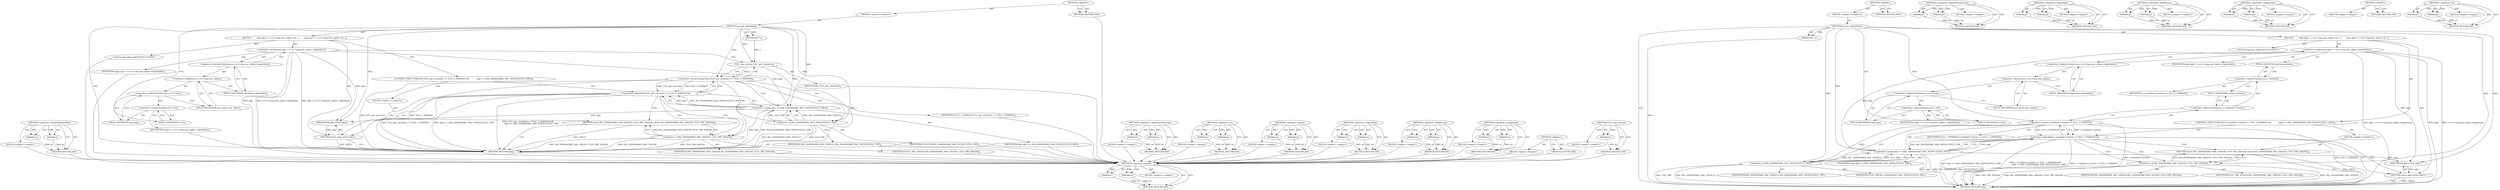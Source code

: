 digraph "&lt;operator&gt;.or" {
vulnerable_80 [label=<(METHOD,&lt;operator&gt;.greaterEqualsThan)>];
vulnerable_81 [label=<(PARAM,p1)>];
vulnerable_82 [label=<(PARAM,p2)>];
vulnerable_83 [label=<(BLOCK,&lt;empty&gt;,&lt;empty&gt;)>];
vulnerable_84 [label=<(METHOD_RETURN,ANY)>];
vulnerable_6 [label=<(METHOD,&lt;global&gt;)<SUB>1</SUB>>];
vulnerable_7 [label=<(BLOCK,&lt;empty&gt;,&lt;empty&gt;)<SUB>1</SUB>>];
vulnerable_8 [label=<(METHOD,ssl_get_algorithm2)<SUB>1</SUB>>];
vulnerable_9 [label=<(PARAM,SSL *s)<SUB>1</SUB>>];
vulnerable_10 [label=<(BLOCK,{
        long alg2 = s-&gt;s3-&gt;tmp.new_cipher-&gt;al...,{
        long alg2 = s-&gt;s3-&gt;tmp.new_cipher-&gt;al...)<SUB>2</SUB>>];
vulnerable_11 [label="<(LOCAL,long alg2: long)<SUB>3</SUB>>"];
vulnerable_12 [label=<(&lt;operator&gt;.assignment,alg2 = s-&gt;s3-&gt;tmp.new_cipher-&gt;algorithm2)<SUB>3</SUB>>];
vulnerable_13 [label=<(IDENTIFIER,alg2,alg2 = s-&gt;s3-&gt;tmp.new_cipher-&gt;algorithm2)<SUB>3</SUB>>];
vulnerable_14 [label=<(&lt;operator&gt;.indirectFieldAccess,s-&gt;s3-&gt;tmp.new_cipher-&gt;algorithm2)<SUB>3</SUB>>];
vulnerable_15 [label=<(&lt;operator&gt;.fieldAccess,s-&gt;s3-&gt;tmp.new_cipher)<SUB>3</SUB>>];
vulnerable_16 [label=<(&lt;operator&gt;.indirectFieldAccess,s-&gt;s3-&gt;tmp)<SUB>3</SUB>>];
vulnerable_17 [label=<(&lt;operator&gt;.indirectFieldAccess,s-&gt;s3)<SUB>3</SUB>>];
vulnerable_18 [label=<(IDENTIFIER,s,alg2 = s-&gt;s3-&gt;tmp.new_cipher-&gt;algorithm2)<SUB>3</SUB>>];
vulnerable_19 [label=<(FIELD_IDENTIFIER,s3,s3)<SUB>3</SUB>>];
vulnerable_20 [label=<(FIELD_IDENTIFIER,tmp,tmp)<SUB>3</SUB>>];
vulnerable_21 [label=<(FIELD_IDENTIFIER,new_cipher,new_cipher)<SUB>3</SUB>>];
vulnerable_22 [label=<(FIELD_IDENTIFIER,algorithm2,algorithm2)<SUB>3</SUB>>];
vulnerable_23 [label=<(CONTROL_STRUCTURE,IF,if (TLS1_get_version(s) &gt;= TLS1_2_VERSION &amp;&amp;
            alg2 == (SSL_HANDSHAKE_MAC_DEFAULT|TLS1_PRF)))<SUB>4</SUB>>];
vulnerable_24 [label=<(&lt;operator&gt;.logicalAnd,TLS1_get_version(s) &gt;= TLS1_2_VERSION &amp;&amp;
      ...)<SUB>4</SUB>>];
vulnerable_25 [label=<(&lt;operator&gt;.greaterEqualsThan,TLS1_get_version(s) &gt;= TLS1_2_VERSION)<SUB>4</SUB>>];
vulnerable_26 [label=<(TLS1_get_version,TLS1_get_version(s))<SUB>4</SUB>>];
vulnerable_27 [label=<(IDENTIFIER,s,TLS1_get_version(s))<SUB>4</SUB>>];
vulnerable_28 [label=<(IDENTIFIER,TLS1_2_VERSION,TLS1_get_version(s) &gt;= TLS1_2_VERSION)<SUB>4</SUB>>];
vulnerable_29 [label=<(&lt;operator&gt;.equals,alg2 == (SSL_HANDSHAKE_MAC_DEFAULT|TLS1_PRF))<SUB>5</SUB>>];
vulnerable_30 [label=<(IDENTIFIER,alg2,alg2 == (SSL_HANDSHAKE_MAC_DEFAULT|TLS1_PRF))<SUB>5</SUB>>];
vulnerable_31 [label=<(&lt;operator&gt;.or,SSL_HANDSHAKE_MAC_DEFAULT|TLS1_PRF)<SUB>5</SUB>>];
vulnerable_32 [label=<(IDENTIFIER,SSL_HANDSHAKE_MAC_DEFAULT,SSL_HANDSHAKE_MAC_DEFAULT|TLS1_PRF)<SUB>5</SUB>>];
vulnerable_33 [label=<(IDENTIFIER,TLS1_PRF,SSL_HANDSHAKE_MAC_DEFAULT|TLS1_PRF)<SUB>5</SUB>>];
vulnerable_34 [label=<(BLOCK,&lt;empty&gt;,&lt;empty&gt;)<SUB>6</SUB>>];
vulnerable_35 [label=<(RETURN,return SSL_HANDSHAKE_MAC_SHA256 | TLS1_PRF_SHA256;,return SSL_HANDSHAKE_MAC_SHA256 | TLS1_PRF_SHA256;)<SUB>6</SUB>>];
vulnerable_36 [label=<(&lt;operator&gt;.or,SSL_HANDSHAKE_MAC_SHA256 | TLS1_PRF_SHA256)<SUB>6</SUB>>];
vulnerable_37 [label=<(IDENTIFIER,SSL_HANDSHAKE_MAC_SHA256,SSL_HANDSHAKE_MAC_SHA256 | TLS1_PRF_SHA256)<SUB>6</SUB>>];
vulnerable_38 [label=<(IDENTIFIER,TLS1_PRF_SHA256,SSL_HANDSHAKE_MAC_SHA256 | TLS1_PRF_SHA256)<SUB>6</SUB>>];
vulnerable_39 [label=<(RETURN,return alg2;,return alg2;)<SUB>7</SUB>>];
vulnerable_40 [label=<(IDENTIFIER,alg2,return alg2;)<SUB>7</SUB>>];
vulnerable_41 [label=<(METHOD_RETURN,long)<SUB>1</SUB>>];
vulnerable_43 [label=<(METHOD_RETURN,ANY)<SUB>1</SUB>>];
vulnerable_65 [label=<(METHOD,&lt;operator&gt;.indirectFieldAccess)>];
vulnerable_66 [label=<(PARAM,p1)>];
vulnerable_67 [label=<(PARAM,p2)>];
vulnerable_68 [label=<(BLOCK,&lt;empty&gt;,&lt;empty&gt;)>];
vulnerable_69 [label=<(METHOD_RETURN,ANY)>];
vulnerable_94 [label=<(METHOD,&lt;operator&gt;.or)>];
vulnerable_95 [label=<(PARAM,p1)>];
vulnerable_96 [label=<(PARAM,p2)>];
vulnerable_97 [label=<(BLOCK,&lt;empty&gt;,&lt;empty&gt;)>];
vulnerable_98 [label=<(METHOD_RETURN,ANY)>];
vulnerable_89 [label=<(METHOD,&lt;operator&gt;.equals)>];
vulnerable_90 [label=<(PARAM,p1)>];
vulnerable_91 [label=<(PARAM,p2)>];
vulnerable_92 [label=<(BLOCK,&lt;empty&gt;,&lt;empty&gt;)>];
vulnerable_93 [label=<(METHOD_RETURN,ANY)>];
vulnerable_75 [label=<(METHOD,&lt;operator&gt;.logicalAnd)>];
vulnerable_76 [label=<(PARAM,p1)>];
vulnerable_77 [label=<(PARAM,p2)>];
vulnerable_78 [label=<(BLOCK,&lt;empty&gt;,&lt;empty&gt;)>];
vulnerable_79 [label=<(METHOD_RETURN,ANY)>];
vulnerable_70 [label=<(METHOD,&lt;operator&gt;.fieldAccess)>];
vulnerable_71 [label=<(PARAM,p1)>];
vulnerable_72 [label=<(PARAM,p2)>];
vulnerable_73 [label=<(BLOCK,&lt;empty&gt;,&lt;empty&gt;)>];
vulnerable_74 [label=<(METHOD_RETURN,ANY)>];
vulnerable_60 [label=<(METHOD,&lt;operator&gt;.assignment)>];
vulnerable_61 [label=<(PARAM,p1)>];
vulnerable_62 [label=<(PARAM,p2)>];
vulnerable_63 [label=<(BLOCK,&lt;empty&gt;,&lt;empty&gt;)>];
vulnerable_64 [label=<(METHOD_RETURN,ANY)>];
vulnerable_54 [label=<(METHOD,&lt;global&gt;)<SUB>1</SUB>>];
vulnerable_55 [label=<(BLOCK,&lt;empty&gt;,&lt;empty&gt;)>];
vulnerable_56 [label=<(METHOD_RETURN,ANY)>];
vulnerable_85 [label=<(METHOD,TLS1_get_version)>];
vulnerable_86 [label=<(PARAM,p1)>];
vulnerable_87 [label=<(BLOCK,&lt;empty&gt;,&lt;empty&gt;)>];
vulnerable_88 [label=<(METHOD_RETURN,ANY)>];
fixed_83 [label=<(METHOD,&lt;operator&gt;.equals)>];
fixed_84 [label=<(PARAM,p1)>];
fixed_85 [label=<(PARAM,p2)>];
fixed_86 [label=<(BLOCK,&lt;empty&gt;,&lt;empty&gt;)>];
fixed_87 [label=<(METHOD_RETURN,ANY)>];
fixed_6 [label=<(METHOD,&lt;global&gt;)<SUB>1</SUB>>];
fixed_7 [label=<(BLOCK,&lt;empty&gt;,&lt;empty&gt;)<SUB>1</SUB>>];
fixed_8 [label=<(METHOD,ssl_get_algorithm2)<SUB>1</SUB>>];
fixed_9 [label=<(PARAM,SSL *s)<SUB>1</SUB>>];
fixed_10 [label=<(BLOCK,{
        long alg2 = s-&gt;s3-&gt;tmp.new_cipher-&gt;al...,{
        long alg2 = s-&gt;s3-&gt;tmp.new_cipher-&gt;al...)<SUB>2</SUB>>];
fixed_11 [label="<(LOCAL,long alg2: long)<SUB>3</SUB>>"];
fixed_12 [label=<(&lt;operator&gt;.assignment,alg2 = s-&gt;s3-&gt;tmp.new_cipher-&gt;algorithm2)<SUB>3</SUB>>];
fixed_13 [label=<(IDENTIFIER,alg2,alg2 = s-&gt;s3-&gt;tmp.new_cipher-&gt;algorithm2)<SUB>3</SUB>>];
fixed_14 [label=<(&lt;operator&gt;.indirectFieldAccess,s-&gt;s3-&gt;tmp.new_cipher-&gt;algorithm2)<SUB>3</SUB>>];
fixed_15 [label=<(&lt;operator&gt;.fieldAccess,s-&gt;s3-&gt;tmp.new_cipher)<SUB>3</SUB>>];
fixed_16 [label=<(&lt;operator&gt;.indirectFieldAccess,s-&gt;s3-&gt;tmp)<SUB>3</SUB>>];
fixed_17 [label=<(&lt;operator&gt;.indirectFieldAccess,s-&gt;s3)<SUB>3</SUB>>];
fixed_18 [label=<(IDENTIFIER,s,alg2 = s-&gt;s3-&gt;tmp.new_cipher-&gt;algorithm2)<SUB>3</SUB>>];
fixed_19 [label=<(FIELD_IDENTIFIER,s3,s3)<SUB>3</SUB>>];
fixed_20 [label=<(FIELD_IDENTIFIER,tmp,tmp)<SUB>3</SUB>>];
fixed_21 [label=<(FIELD_IDENTIFIER,new_cipher,new_cipher)<SUB>3</SUB>>];
fixed_22 [label=<(FIELD_IDENTIFIER,algorithm2,algorithm2)<SUB>3</SUB>>];
fixed_23 [label=<(CONTROL_STRUCTURE,IF,if (s-&gt;method-&gt;version == TLS1_2_VERSION &amp;&amp;
            alg2 == (SSL_HANDSHAKE_MAC_DEFAULT|TLS1_PRF)))<SUB>4</SUB>>];
fixed_24 [label=<(&lt;operator&gt;.logicalAnd,s-&gt;method-&gt;version == TLS1_2_VERSION &amp;&amp;
       ...)<SUB>4</SUB>>];
fixed_25 [label=<(&lt;operator&gt;.equals,s-&gt;method-&gt;version == TLS1_2_VERSION)<SUB>4</SUB>>];
fixed_26 [label=<(&lt;operator&gt;.indirectFieldAccess,s-&gt;method-&gt;version)<SUB>4</SUB>>];
fixed_27 [label=<(&lt;operator&gt;.indirectFieldAccess,s-&gt;method)<SUB>4</SUB>>];
fixed_28 [label=<(IDENTIFIER,s,s-&gt;method-&gt;version == TLS1_2_VERSION)<SUB>4</SUB>>];
fixed_29 [label=<(FIELD_IDENTIFIER,method,method)<SUB>4</SUB>>];
fixed_30 [label=<(FIELD_IDENTIFIER,version,version)<SUB>4</SUB>>];
fixed_31 [label=<(IDENTIFIER,TLS1_2_VERSION,s-&gt;method-&gt;version == TLS1_2_VERSION)<SUB>4</SUB>>];
fixed_32 [label=<(&lt;operator&gt;.equals,alg2 == (SSL_HANDSHAKE_MAC_DEFAULT|TLS1_PRF))<SUB>5</SUB>>];
fixed_33 [label=<(IDENTIFIER,alg2,alg2 == (SSL_HANDSHAKE_MAC_DEFAULT|TLS1_PRF))<SUB>5</SUB>>];
fixed_34 [label=<(&lt;operator&gt;.or,SSL_HANDSHAKE_MAC_DEFAULT|TLS1_PRF)<SUB>5</SUB>>];
fixed_35 [label=<(IDENTIFIER,SSL_HANDSHAKE_MAC_DEFAULT,SSL_HANDSHAKE_MAC_DEFAULT|TLS1_PRF)<SUB>5</SUB>>];
fixed_36 [label=<(IDENTIFIER,TLS1_PRF,SSL_HANDSHAKE_MAC_DEFAULT|TLS1_PRF)<SUB>5</SUB>>];
fixed_37 [label=<(BLOCK,&lt;empty&gt;,&lt;empty&gt;)<SUB>6</SUB>>];
fixed_38 [label=<(RETURN,return SSL_HANDSHAKE_MAC_SHA256 | TLS1_PRF_SHA256;,return SSL_HANDSHAKE_MAC_SHA256 | TLS1_PRF_SHA256;)<SUB>6</SUB>>];
fixed_39 [label=<(&lt;operator&gt;.or,SSL_HANDSHAKE_MAC_SHA256 | TLS1_PRF_SHA256)<SUB>6</SUB>>];
fixed_40 [label=<(IDENTIFIER,SSL_HANDSHAKE_MAC_SHA256,SSL_HANDSHAKE_MAC_SHA256 | TLS1_PRF_SHA256)<SUB>6</SUB>>];
fixed_41 [label=<(IDENTIFIER,TLS1_PRF_SHA256,SSL_HANDSHAKE_MAC_SHA256 | TLS1_PRF_SHA256)<SUB>6</SUB>>];
fixed_42 [label=<(RETURN,return alg2;,return alg2;)<SUB>7</SUB>>];
fixed_43 [label=<(IDENTIFIER,alg2,return alg2;)<SUB>7</SUB>>];
fixed_44 [label=<(METHOD_RETURN,long)<SUB>1</SUB>>];
fixed_46 [label=<(METHOD_RETURN,ANY)<SUB>1</SUB>>];
fixed_68 [label=<(METHOD,&lt;operator&gt;.indirectFieldAccess)>];
fixed_69 [label=<(PARAM,p1)>];
fixed_70 [label=<(PARAM,p2)>];
fixed_71 [label=<(BLOCK,&lt;empty&gt;,&lt;empty&gt;)>];
fixed_72 [label=<(METHOD_RETURN,ANY)>];
fixed_78 [label=<(METHOD,&lt;operator&gt;.logicalAnd)>];
fixed_79 [label=<(PARAM,p1)>];
fixed_80 [label=<(PARAM,p2)>];
fixed_81 [label=<(BLOCK,&lt;empty&gt;,&lt;empty&gt;)>];
fixed_82 [label=<(METHOD_RETURN,ANY)>];
fixed_73 [label=<(METHOD,&lt;operator&gt;.fieldAccess)>];
fixed_74 [label=<(PARAM,p1)>];
fixed_75 [label=<(PARAM,p2)>];
fixed_76 [label=<(BLOCK,&lt;empty&gt;,&lt;empty&gt;)>];
fixed_77 [label=<(METHOD_RETURN,ANY)>];
fixed_63 [label=<(METHOD,&lt;operator&gt;.assignment)>];
fixed_64 [label=<(PARAM,p1)>];
fixed_65 [label=<(PARAM,p2)>];
fixed_66 [label=<(BLOCK,&lt;empty&gt;,&lt;empty&gt;)>];
fixed_67 [label=<(METHOD_RETURN,ANY)>];
fixed_57 [label=<(METHOD,&lt;global&gt;)<SUB>1</SUB>>];
fixed_58 [label=<(BLOCK,&lt;empty&gt;,&lt;empty&gt;)>];
fixed_59 [label=<(METHOD_RETURN,ANY)>];
fixed_88 [label=<(METHOD,&lt;operator&gt;.or)>];
fixed_89 [label=<(PARAM,p1)>];
fixed_90 [label=<(PARAM,p2)>];
fixed_91 [label=<(BLOCK,&lt;empty&gt;,&lt;empty&gt;)>];
fixed_92 [label=<(METHOD_RETURN,ANY)>];
vulnerable_80 -> vulnerable_81  [key=0, label="AST: "];
vulnerable_80 -> vulnerable_81  [key=1, label="DDG: "];
vulnerable_80 -> vulnerable_83  [key=0, label="AST: "];
vulnerable_80 -> vulnerable_82  [key=0, label="AST: "];
vulnerable_80 -> vulnerable_82  [key=1, label="DDG: "];
vulnerable_80 -> vulnerable_84  [key=0, label="AST: "];
vulnerable_80 -> vulnerable_84  [key=1, label="CFG: "];
vulnerable_81 -> vulnerable_84  [key=0, label="DDG: p1"];
vulnerable_82 -> vulnerable_84  [key=0, label="DDG: p2"];
vulnerable_83 -> fixed_83  [key=0];
vulnerable_84 -> fixed_83  [key=0];
vulnerable_6 -> vulnerable_7  [key=0, label="AST: "];
vulnerable_6 -> vulnerable_43  [key=0, label="AST: "];
vulnerable_6 -> vulnerable_43  [key=1, label="CFG: "];
vulnerable_7 -> vulnerable_8  [key=0, label="AST: "];
vulnerable_8 -> vulnerable_9  [key=0, label="AST: "];
vulnerable_8 -> vulnerable_9  [key=1, label="DDG: "];
vulnerable_8 -> vulnerable_10  [key=0, label="AST: "];
vulnerable_8 -> vulnerable_41  [key=0, label="AST: "];
vulnerable_8 -> vulnerable_19  [key=0, label="CFG: "];
vulnerable_8 -> vulnerable_40  [key=0, label="DDG: "];
vulnerable_8 -> vulnerable_25  [key=0, label="DDG: "];
vulnerable_8 -> vulnerable_29  [key=0, label="DDG: "];
vulnerable_8 -> vulnerable_26  [key=0, label="DDG: "];
vulnerable_8 -> vulnerable_31  [key=0, label="DDG: "];
vulnerable_8 -> vulnerable_36  [key=0, label="DDG: "];
vulnerable_9 -> vulnerable_26  [key=0, label="DDG: s"];
vulnerable_10 -> vulnerable_11  [key=0, label="AST: "];
vulnerable_10 -> vulnerable_12  [key=0, label="AST: "];
vulnerable_10 -> vulnerable_23  [key=0, label="AST: "];
vulnerable_10 -> vulnerable_39  [key=0, label="AST: "];
vulnerable_11 -> fixed_83  [key=0];
vulnerable_12 -> vulnerable_13  [key=0, label="AST: "];
vulnerable_12 -> vulnerable_14  [key=0, label="AST: "];
vulnerable_12 -> vulnerable_26  [key=0, label="CFG: "];
vulnerable_12 -> vulnerable_41  [key=0, label="DDG: alg2"];
vulnerable_12 -> vulnerable_41  [key=1, label="DDG: s-&gt;s3-&gt;tmp.new_cipher-&gt;algorithm2"];
vulnerable_12 -> vulnerable_41  [key=2, label="DDG: alg2 = s-&gt;s3-&gt;tmp.new_cipher-&gt;algorithm2"];
vulnerable_12 -> vulnerable_40  [key=0, label="DDG: alg2"];
vulnerable_12 -> vulnerable_29  [key=0, label="DDG: alg2"];
vulnerable_13 -> fixed_83  [key=0];
vulnerable_14 -> vulnerable_15  [key=0, label="AST: "];
vulnerable_14 -> vulnerable_22  [key=0, label="AST: "];
vulnerable_14 -> vulnerable_12  [key=0, label="CFG: "];
vulnerable_15 -> vulnerable_16  [key=0, label="AST: "];
vulnerable_15 -> vulnerable_21  [key=0, label="AST: "];
vulnerable_15 -> vulnerable_22  [key=0, label="CFG: "];
vulnerable_16 -> vulnerable_17  [key=0, label="AST: "];
vulnerable_16 -> vulnerable_20  [key=0, label="AST: "];
vulnerable_16 -> vulnerable_21  [key=0, label="CFG: "];
vulnerable_17 -> vulnerable_18  [key=0, label="AST: "];
vulnerable_17 -> vulnerable_19  [key=0, label="AST: "];
vulnerable_17 -> vulnerable_20  [key=0, label="CFG: "];
vulnerable_18 -> fixed_83  [key=0];
vulnerable_19 -> vulnerable_17  [key=0, label="CFG: "];
vulnerable_20 -> vulnerable_16  [key=0, label="CFG: "];
vulnerable_21 -> vulnerable_15  [key=0, label="CFG: "];
vulnerable_22 -> vulnerable_14  [key=0, label="CFG: "];
vulnerable_23 -> vulnerable_24  [key=0, label="AST: "];
vulnerable_23 -> vulnerable_34  [key=0, label="AST: "];
vulnerable_24 -> vulnerable_25  [key=0, label="AST: "];
vulnerable_24 -> vulnerable_29  [key=0, label="AST: "];
vulnerable_24 -> vulnerable_36  [key=0, label="CFG: "];
vulnerable_24 -> vulnerable_36  [key=1, label="CDG: "];
vulnerable_24 -> vulnerable_39  [key=0, label="CFG: "];
vulnerable_24 -> vulnerable_39  [key=1, label="CDG: "];
vulnerable_24 -> vulnerable_41  [key=0, label="DDG: TLS1_get_version(s) &gt;= TLS1_2_VERSION"];
vulnerable_24 -> vulnerable_41  [key=1, label="DDG: alg2 == (SSL_HANDSHAKE_MAC_DEFAULT|TLS1_PRF)"];
vulnerable_24 -> vulnerable_41  [key=2, label="DDG: TLS1_get_version(s) &gt;= TLS1_2_VERSION &amp;&amp;
            alg2 == (SSL_HANDSHAKE_MAC_DEFAULT|TLS1_PRF)"];
vulnerable_24 -> vulnerable_35  [key=0, label="CDG: "];
vulnerable_25 -> vulnerable_26  [key=0, label="AST: "];
vulnerable_25 -> vulnerable_28  [key=0, label="AST: "];
vulnerable_25 -> vulnerable_24  [key=0, label="CFG: "];
vulnerable_25 -> vulnerable_24  [key=1, label="DDG: TLS1_get_version(s)"];
vulnerable_25 -> vulnerable_24  [key=2, label="DDG: TLS1_2_VERSION"];
vulnerable_25 -> vulnerable_31  [key=0, label="CFG: "];
vulnerable_25 -> vulnerable_31  [key=1, label="CDG: "];
vulnerable_25 -> vulnerable_41  [key=0, label="DDG: TLS1_get_version(s)"];
vulnerable_25 -> vulnerable_41  [key=1, label="DDG: TLS1_2_VERSION"];
vulnerable_25 -> vulnerable_29  [key=0, label="CDG: "];
vulnerable_26 -> vulnerable_27  [key=0, label="AST: "];
vulnerable_26 -> vulnerable_25  [key=0, label="CFG: "];
vulnerable_26 -> vulnerable_25  [key=1, label="DDG: s"];
vulnerable_26 -> vulnerable_41  [key=0, label="DDG: s"];
vulnerable_27 -> fixed_83  [key=0];
vulnerable_28 -> fixed_83  [key=0];
vulnerable_29 -> vulnerable_30  [key=0, label="AST: "];
vulnerable_29 -> vulnerable_31  [key=0, label="AST: "];
vulnerable_29 -> vulnerable_24  [key=0, label="CFG: "];
vulnerable_29 -> vulnerable_24  [key=1, label="DDG: alg2"];
vulnerable_29 -> vulnerable_24  [key=2, label="DDG: SSL_HANDSHAKE_MAC_DEFAULT|TLS1_PRF"];
vulnerable_29 -> vulnerable_41  [key=0, label="DDG: alg2"];
vulnerable_29 -> vulnerable_41  [key=1, label="DDG: SSL_HANDSHAKE_MAC_DEFAULT|TLS1_PRF"];
vulnerable_29 -> vulnerable_40  [key=0, label="DDG: alg2"];
vulnerable_30 -> fixed_83  [key=0];
vulnerable_31 -> vulnerable_32  [key=0, label="AST: "];
vulnerable_31 -> vulnerable_33  [key=0, label="AST: "];
vulnerable_31 -> vulnerable_29  [key=0, label="CFG: "];
vulnerable_31 -> vulnerable_29  [key=1, label="DDG: SSL_HANDSHAKE_MAC_DEFAULT"];
vulnerable_31 -> vulnerable_29  [key=2, label="DDG: TLS1_PRF"];
vulnerable_31 -> vulnerable_41  [key=0, label="DDG: TLS1_PRF"];
vulnerable_31 -> vulnerable_41  [key=1, label="DDG: SSL_HANDSHAKE_MAC_DEFAULT"];
vulnerable_32 -> fixed_83  [key=0];
vulnerable_33 -> fixed_83  [key=0];
vulnerable_34 -> vulnerable_35  [key=0, label="AST: "];
vulnerable_35 -> vulnerable_36  [key=0, label="AST: "];
vulnerable_35 -> vulnerable_41  [key=0, label="CFG: "];
vulnerable_35 -> vulnerable_41  [key=1, label="DDG: &lt;RET&gt;"];
vulnerable_36 -> vulnerable_37  [key=0, label="AST: "];
vulnerable_36 -> vulnerable_38  [key=0, label="AST: "];
vulnerable_36 -> vulnerable_35  [key=0, label="CFG: "];
vulnerable_36 -> vulnerable_35  [key=1, label="DDG: SSL_HANDSHAKE_MAC_SHA256 | TLS1_PRF_SHA256"];
vulnerable_36 -> vulnerable_41  [key=0, label="DDG: SSL_HANDSHAKE_MAC_SHA256"];
vulnerable_36 -> vulnerable_41  [key=1, label="DDG: TLS1_PRF_SHA256"];
vulnerable_36 -> vulnerable_41  [key=2, label="DDG: SSL_HANDSHAKE_MAC_SHA256 | TLS1_PRF_SHA256"];
vulnerable_37 -> fixed_83  [key=0];
vulnerable_38 -> fixed_83  [key=0];
vulnerable_39 -> vulnerable_40  [key=0, label="AST: "];
vulnerable_39 -> vulnerable_41  [key=0, label="CFG: "];
vulnerable_39 -> vulnerable_41  [key=1, label="DDG: &lt;RET&gt;"];
vulnerable_40 -> vulnerable_39  [key=0, label="DDG: alg2"];
vulnerable_41 -> fixed_83  [key=0];
vulnerable_43 -> fixed_83  [key=0];
vulnerable_65 -> vulnerable_66  [key=0, label="AST: "];
vulnerable_65 -> vulnerable_66  [key=1, label="DDG: "];
vulnerable_65 -> vulnerable_68  [key=0, label="AST: "];
vulnerable_65 -> vulnerable_67  [key=0, label="AST: "];
vulnerable_65 -> vulnerable_67  [key=1, label="DDG: "];
vulnerable_65 -> vulnerable_69  [key=0, label="AST: "];
vulnerable_65 -> vulnerable_69  [key=1, label="CFG: "];
vulnerable_66 -> vulnerable_69  [key=0, label="DDG: p1"];
vulnerable_67 -> vulnerable_69  [key=0, label="DDG: p2"];
vulnerable_68 -> fixed_83  [key=0];
vulnerable_69 -> fixed_83  [key=0];
vulnerable_94 -> vulnerable_95  [key=0, label="AST: "];
vulnerable_94 -> vulnerable_95  [key=1, label="DDG: "];
vulnerable_94 -> vulnerable_97  [key=0, label="AST: "];
vulnerable_94 -> vulnerable_96  [key=0, label="AST: "];
vulnerable_94 -> vulnerable_96  [key=1, label="DDG: "];
vulnerable_94 -> vulnerable_98  [key=0, label="AST: "];
vulnerable_94 -> vulnerable_98  [key=1, label="CFG: "];
vulnerable_95 -> vulnerable_98  [key=0, label="DDG: p1"];
vulnerable_96 -> vulnerable_98  [key=0, label="DDG: p2"];
vulnerable_97 -> fixed_83  [key=0];
vulnerable_98 -> fixed_83  [key=0];
vulnerable_89 -> vulnerable_90  [key=0, label="AST: "];
vulnerable_89 -> vulnerable_90  [key=1, label="DDG: "];
vulnerable_89 -> vulnerable_92  [key=0, label="AST: "];
vulnerable_89 -> vulnerable_91  [key=0, label="AST: "];
vulnerable_89 -> vulnerable_91  [key=1, label="DDG: "];
vulnerable_89 -> vulnerable_93  [key=0, label="AST: "];
vulnerable_89 -> vulnerable_93  [key=1, label="CFG: "];
vulnerable_90 -> vulnerable_93  [key=0, label="DDG: p1"];
vulnerable_91 -> vulnerable_93  [key=0, label="DDG: p2"];
vulnerable_92 -> fixed_83  [key=0];
vulnerable_93 -> fixed_83  [key=0];
vulnerable_75 -> vulnerable_76  [key=0, label="AST: "];
vulnerable_75 -> vulnerable_76  [key=1, label="DDG: "];
vulnerable_75 -> vulnerable_78  [key=0, label="AST: "];
vulnerable_75 -> vulnerable_77  [key=0, label="AST: "];
vulnerable_75 -> vulnerable_77  [key=1, label="DDG: "];
vulnerable_75 -> vulnerable_79  [key=0, label="AST: "];
vulnerable_75 -> vulnerable_79  [key=1, label="CFG: "];
vulnerable_76 -> vulnerable_79  [key=0, label="DDG: p1"];
vulnerable_77 -> vulnerable_79  [key=0, label="DDG: p2"];
vulnerable_78 -> fixed_83  [key=0];
vulnerable_79 -> fixed_83  [key=0];
vulnerable_70 -> vulnerable_71  [key=0, label="AST: "];
vulnerable_70 -> vulnerable_71  [key=1, label="DDG: "];
vulnerable_70 -> vulnerable_73  [key=0, label="AST: "];
vulnerable_70 -> vulnerable_72  [key=0, label="AST: "];
vulnerable_70 -> vulnerable_72  [key=1, label="DDG: "];
vulnerable_70 -> vulnerable_74  [key=0, label="AST: "];
vulnerable_70 -> vulnerable_74  [key=1, label="CFG: "];
vulnerable_71 -> vulnerable_74  [key=0, label="DDG: p1"];
vulnerable_72 -> vulnerable_74  [key=0, label="DDG: p2"];
vulnerable_73 -> fixed_83  [key=0];
vulnerable_74 -> fixed_83  [key=0];
vulnerable_60 -> vulnerable_61  [key=0, label="AST: "];
vulnerable_60 -> vulnerable_61  [key=1, label="DDG: "];
vulnerable_60 -> vulnerable_63  [key=0, label="AST: "];
vulnerable_60 -> vulnerable_62  [key=0, label="AST: "];
vulnerable_60 -> vulnerable_62  [key=1, label="DDG: "];
vulnerable_60 -> vulnerable_64  [key=0, label="AST: "];
vulnerable_60 -> vulnerable_64  [key=1, label="CFG: "];
vulnerable_61 -> vulnerable_64  [key=0, label="DDG: p1"];
vulnerable_62 -> vulnerable_64  [key=0, label="DDG: p2"];
vulnerable_63 -> fixed_83  [key=0];
vulnerable_64 -> fixed_83  [key=0];
vulnerable_54 -> vulnerable_55  [key=0, label="AST: "];
vulnerable_54 -> vulnerable_56  [key=0, label="AST: "];
vulnerable_54 -> vulnerable_56  [key=1, label="CFG: "];
vulnerable_55 -> fixed_83  [key=0];
vulnerable_56 -> fixed_83  [key=0];
vulnerable_85 -> vulnerable_86  [key=0, label="AST: "];
vulnerable_85 -> vulnerable_86  [key=1, label="DDG: "];
vulnerable_85 -> vulnerable_87  [key=0, label="AST: "];
vulnerable_85 -> vulnerable_88  [key=0, label="AST: "];
vulnerable_85 -> vulnerable_88  [key=1, label="CFG: "];
vulnerable_86 -> vulnerable_88  [key=0, label="DDG: p1"];
vulnerable_87 -> fixed_83  [key=0];
vulnerable_88 -> fixed_83  [key=0];
fixed_83 -> fixed_84  [key=0, label="AST: "];
fixed_83 -> fixed_84  [key=1, label="DDG: "];
fixed_83 -> fixed_86  [key=0, label="AST: "];
fixed_83 -> fixed_85  [key=0, label="AST: "];
fixed_83 -> fixed_85  [key=1, label="DDG: "];
fixed_83 -> fixed_87  [key=0, label="AST: "];
fixed_83 -> fixed_87  [key=1, label="CFG: "];
fixed_84 -> fixed_87  [key=0, label="DDG: p1"];
fixed_85 -> fixed_87  [key=0, label="DDG: p2"];
fixed_6 -> fixed_7  [key=0, label="AST: "];
fixed_6 -> fixed_46  [key=0, label="AST: "];
fixed_6 -> fixed_46  [key=1, label="CFG: "];
fixed_7 -> fixed_8  [key=0, label="AST: "];
fixed_8 -> fixed_9  [key=0, label="AST: "];
fixed_8 -> fixed_9  [key=1, label="DDG: "];
fixed_8 -> fixed_10  [key=0, label="AST: "];
fixed_8 -> fixed_44  [key=0, label="AST: "];
fixed_8 -> fixed_19  [key=0, label="CFG: "];
fixed_8 -> fixed_43  [key=0, label="DDG: "];
fixed_8 -> fixed_25  [key=0, label="DDG: "];
fixed_8 -> fixed_32  [key=0, label="DDG: "];
fixed_8 -> fixed_34  [key=0, label="DDG: "];
fixed_8 -> fixed_39  [key=0, label="DDG: "];
fixed_9 -> fixed_44  [key=0, label="DDG: s"];
fixed_10 -> fixed_11  [key=0, label="AST: "];
fixed_10 -> fixed_12  [key=0, label="AST: "];
fixed_10 -> fixed_23  [key=0, label="AST: "];
fixed_10 -> fixed_42  [key=0, label="AST: "];
fixed_12 -> fixed_13  [key=0, label="AST: "];
fixed_12 -> fixed_14  [key=0, label="AST: "];
fixed_12 -> fixed_29  [key=0, label="CFG: "];
fixed_12 -> fixed_44  [key=0, label="DDG: alg2"];
fixed_12 -> fixed_44  [key=1, label="DDG: s-&gt;s3-&gt;tmp.new_cipher-&gt;algorithm2"];
fixed_12 -> fixed_44  [key=2, label="DDG: alg2 = s-&gt;s3-&gt;tmp.new_cipher-&gt;algorithm2"];
fixed_12 -> fixed_43  [key=0, label="DDG: alg2"];
fixed_12 -> fixed_32  [key=0, label="DDG: alg2"];
fixed_14 -> fixed_15  [key=0, label="AST: "];
fixed_14 -> fixed_22  [key=0, label="AST: "];
fixed_14 -> fixed_12  [key=0, label="CFG: "];
fixed_15 -> fixed_16  [key=0, label="AST: "];
fixed_15 -> fixed_21  [key=0, label="AST: "];
fixed_15 -> fixed_22  [key=0, label="CFG: "];
fixed_16 -> fixed_17  [key=0, label="AST: "];
fixed_16 -> fixed_20  [key=0, label="AST: "];
fixed_16 -> fixed_21  [key=0, label="CFG: "];
fixed_17 -> fixed_18  [key=0, label="AST: "];
fixed_17 -> fixed_19  [key=0, label="AST: "];
fixed_17 -> fixed_20  [key=0, label="CFG: "];
fixed_19 -> fixed_17  [key=0, label="CFG: "];
fixed_20 -> fixed_16  [key=0, label="CFG: "];
fixed_21 -> fixed_15  [key=0, label="CFG: "];
fixed_22 -> fixed_14  [key=0, label="CFG: "];
fixed_23 -> fixed_24  [key=0, label="AST: "];
fixed_23 -> fixed_37  [key=0, label="AST: "];
fixed_24 -> fixed_25  [key=0, label="AST: "];
fixed_24 -> fixed_32  [key=0, label="AST: "];
fixed_24 -> fixed_39  [key=0, label="CFG: "];
fixed_24 -> fixed_39  [key=1, label="CDG: "];
fixed_24 -> fixed_42  [key=0, label="CFG: "];
fixed_24 -> fixed_42  [key=1, label="CDG: "];
fixed_24 -> fixed_44  [key=0, label="DDG: s-&gt;method-&gt;version == TLS1_2_VERSION"];
fixed_24 -> fixed_44  [key=1, label="DDG: alg2 == (SSL_HANDSHAKE_MAC_DEFAULT|TLS1_PRF)"];
fixed_24 -> fixed_44  [key=2, label="DDG: s-&gt;method-&gt;version == TLS1_2_VERSION &amp;&amp;
            alg2 == (SSL_HANDSHAKE_MAC_DEFAULT|TLS1_PRF)"];
fixed_24 -> fixed_38  [key=0, label="CDG: "];
fixed_25 -> fixed_26  [key=0, label="AST: "];
fixed_25 -> fixed_31  [key=0, label="AST: "];
fixed_25 -> fixed_24  [key=0, label="CFG: "];
fixed_25 -> fixed_24  [key=1, label="DDG: s-&gt;method-&gt;version"];
fixed_25 -> fixed_24  [key=2, label="DDG: TLS1_2_VERSION"];
fixed_25 -> fixed_34  [key=0, label="CFG: "];
fixed_25 -> fixed_34  [key=1, label="CDG: "];
fixed_25 -> fixed_44  [key=0, label="DDG: s-&gt;method-&gt;version"];
fixed_25 -> fixed_44  [key=1, label="DDG: TLS1_2_VERSION"];
fixed_25 -> fixed_32  [key=0, label="CDG: "];
fixed_26 -> fixed_27  [key=0, label="AST: "];
fixed_26 -> fixed_30  [key=0, label="AST: "];
fixed_26 -> fixed_25  [key=0, label="CFG: "];
fixed_27 -> fixed_28  [key=0, label="AST: "];
fixed_27 -> fixed_29  [key=0, label="AST: "];
fixed_27 -> fixed_30  [key=0, label="CFG: "];
fixed_29 -> fixed_27  [key=0, label="CFG: "];
fixed_30 -> fixed_26  [key=0, label="CFG: "];
fixed_32 -> fixed_33  [key=0, label="AST: "];
fixed_32 -> fixed_34  [key=0, label="AST: "];
fixed_32 -> fixed_24  [key=0, label="CFG: "];
fixed_32 -> fixed_24  [key=1, label="DDG: alg2"];
fixed_32 -> fixed_24  [key=2, label="DDG: SSL_HANDSHAKE_MAC_DEFAULT|TLS1_PRF"];
fixed_32 -> fixed_44  [key=0, label="DDG: alg2"];
fixed_32 -> fixed_44  [key=1, label="DDG: SSL_HANDSHAKE_MAC_DEFAULT|TLS1_PRF"];
fixed_32 -> fixed_43  [key=0, label="DDG: alg2"];
fixed_34 -> fixed_35  [key=0, label="AST: "];
fixed_34 -> fixed_36  [key=0, label="AST: "];
fixed_34 -> fixed_32  [key=0, label="CFG: "];
fixed_34 -> fixed_32  [key=1, label="DDG: SSL_HANDSHAKE_MAC_DEFAULT"];
fixed_34 -> fixed_32  [key=2, label="DDG: TLS1_PRF"];
fixed_34 -> fixed_44  [key=0, label="DDG: TLS1_PRF"];
fixed_34 -> fixed_44  [key=1, label="DDG: SSL_HANDSHAKE_MAC_DEFAULT"];
fixed_37 -> fixed_38  [key=0, label="AST: "];
fixed_38 -> fixed_39  [key=0, label="AST: "];
fixed_38 -> fixed_44  [key=0, label="CFG: "];
fixed_38 -> fixed_44  [key=1, label="DDG: &lt;RET&gt;"];
fixed_39 -> fixed_40  [key=0, label="AST: "];
fixed_39 -> fixed_41  [key=0, label="AST: "];
fixed_39 -> fixed_38  [key=0, label="CFG: "];
fixed_39 -> fixed_38  [key=1, label="DDG: SSL_HANDSHAKE_MAC_SHA256 | TLS1_PRF_SHA256"];
fixed_39 -> fixed_44  [key=0, label="DDG: SSL_HANDSHAKE_MAC_SHA256"];
fixed_39 -> fixed_44  [key=1, label="DDG: TLS1_PRF_SHA256"];
fixed_39 -> fixed_44  [key=2, label="DDG: SSL_HANDSHAKE_MAC_SHA256 | TLS1_PRF_SHA256"];
fixed_42 -> fixed_43  [key=0, label="AST: "];
fixed_42 -> fixed_44  [key=0, label="CFG: "];
fixed_42 -> fixed_44  [key=1, label="DDG: &lt;RET&gt;"];
fixed_43 -> fixed_42  [key=0, label="DDG: alg2"];
fixed_68 -> fixed_69  [key=0, label="AST: "];
fixed_68 -> fixed_69  [key=1, label="DDG: "];
fixed_68 -> fixed_71  [key=0, label="AST: "];
fixed_68 -> fixed_70  [key=0, label="AST: "];
fixed_68 -> fixed_70  [key=1, label="DDG: "];
fixed_68 -> fixed_72  [key=0, label="AST: "];
fixed_68 -> fixed_72  [key=1, label="CFG: "];
fixed_69 -> fixed_72  [key=0, label="DDG: p1"];
fixed_70 -> fixed_72  [key=0, label="DDG: p2"];
fixed_78 -> fixed_79  [key=0, label="AST: "];
fixed_78 -> fixed_79  [key=1, label="DDG: "];
fixed_78 -> fixed_81  [key=0, label="AST: "];
fixed_78 -> fixed_80  [key=0, label="AST: "];
fixed_78 -> fixed_80  [key=1, label="DDG: "];
fixed_78 -> fixed_82  [key=0, label="AST: "];
fixed_78 -> fixed_82  [key=1, label="CFG: "];
fixed_79 -> fixed_82  [key=0, label="DDG: p1"];
fixed_80 -> fixed_82  [key=0, label="DDG: p2"];
fixed_73 -> fixed_74  [key=0, label="AST: "];
fixed_73 -> fixed_74  [key=1, label="DDG: "];
fixed_73 -> fixed_76  [key=0, label="AST: "];
fixed_73 -> fixed_75  [key=0, label="AST: "];
fixed_73 -> fixed_75  [key=1, label="DDG: "];
fixed_73 -> fixed_77  [key=0, label="AST: "];
fixed_73 -> fixed_77  [key=1, label="CFG: "];
fixed_74 -> fixed_77  [key=0, label="DDG: p1"];
fixed_75 -> fixed_77  [key=0, label="DDG: p2"];
fixed_63 -> fixed_64  [key=0, label="AST: "];
fixed_63 -> fixed_64  [key=1, label="DDG: "];
fixed_63 -> fixed_66  [key=0, label="AST: "];
fixed_63 -> fixed_65  [key=0, label="AST: "];
fixed_63 -> fixed_65  [key=1, label="DDG: "];
fixed_63 -> fixed_67  [key=0, label="AST: "];
fixed_63 -> fixed_67  [key=1, label="CFG: "];
fixed_64 -> fixed_67  [key=0, label="DDG: p1"];
fixed_65 -> fixed_67  [key=0, label="DDG: p2"];
fixed_57 -> fixed_58  [key=0, label="AST: "];
fixed_57 -> fixed_59  [key=0, label="AST: "];
fixed_57 -> fixed_59  [key=1, label="CFG: "];
fixed_88 -> fixed_89  [key=0, label="AST: "];
fixed_88 -> fixed_89  [key=1, label="DDG: "];
fixed_88 -> fixed_91  [key=0, label="AST: "];
fixed_88 -> fixed_90  [key=0, label="AST: "];
fixed_88 -> fixed_90  [key=1, label="DDG: "];
fixed_88 -> fixed_92  [key=0, label="AST: "];
fixed_88 -> fixed_92  [key=1, label="CFG: "];
fixed_89 -> fixed_92  [key=0, label="DDG: p1"];
fixed_90 -> fixed_92  [key=0, label="DDG: p2"];
}
